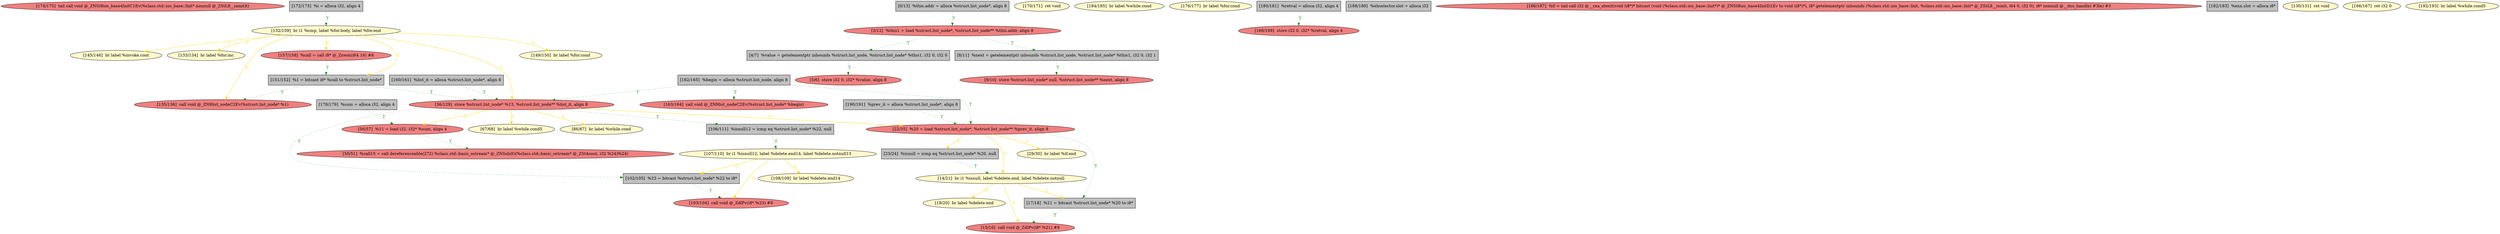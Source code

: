 
digraph G {


node561 [fillcolor=lightcoral,label="[174/175]  tail call void @_ZNSt8ios_base4InitC1Ev(%class.std::ios_base::Init* nonnull @_ZStL8__ioinit)t)",shape=ellipse,style=filled ]
node560 [fillcolor=lemonchiffon,label="[145/146]  br label %invoke.cont",shape=ellipse,style=filled ]
node556 [fillcolor=lightcoral,label="[3/12]  %this1 = load %struct.list_node*, %struct.list_node** %this.addr, align 8",shape=ellipse,style=filled ]
node555 [fillcolor=grey,label="[160/161]  %list_it = alloca %struct.list_node*, align 8",shape=rectangle,style=filled ]
node552 [fillcolor=lemonchiffon,label="[170/171]  ret void",shape=ellipse,style=filled ]
node550 [fillcolor=lemonchiffon,label="[86/87]  br label %while.cond",shape=ellipse,style=filled ]
node523 [fillcolor=lemonchiffon,label="[133/134]  br label %for.inc",shape=ellipse,style=filled ]
node520 [fillcolor=lightcoral,label="[103/104]  call void @_ZdlPv(i8* %23) #9",shape=ellipse,style=filled ]
node517 [fillcolor=lightcoral,label="[50/51]  %call15 = call dereferenceable(272) %class.std::basic_ostream* @_ZNSolsEi(%class.std::basic_ostream* @_ZSt4cout, i32 %24)%24)",shape=ellipse,style=filled ]
node526 [fillcolor=lightcoral,label="[56/57]  %11 = load i32, i32* %sum, align 4",shape=ellipse,style=filled ]
node522 [fillcolor=lemonchiffon,label="[107/110]  br i1 %isnull12, label %delete.end14, label %delete.notnull13",shape=ellipse,style=filled ]
node528 [fillcolor=grey,label="[17/18]  %21 = bitcast %struct.list_node* %20 to i8*",shape=rectangle,style=filled ]
node525 [fillcolor=lightcoral,label="[163/164]  call void @_ZN9list_nodeC2Ev(%struct.list_node* %begin)",shape=ellipse,style=filled ]
node547 [fillcolor=grey,label="[178/179]  %sum = alloca i32, align 4",shape=rectangle,style=filled ]
node529 [fillcolor=lemonchiffon,label="[108/109]  br label %delete.end14",shape=ellipse,style=filled ]
node524 [fillcolor=lightcoral,label="[135/136]  call void @_ZN9list_nodeC2Ev(%struct.list_node* %1)",shape=ellipse,style=filled ]
node533 [fillcolor=grey,label="[23/24]  %isnull = icmp eq %struct.list_node* %20, null",shape=rectangle,style=filled ]
node521 [fillcolor=grey,label="[102/105]  %23 = bitcast %struct.list_node* %22 to i8*",shape=rectangle,style=filled ]
node559 [fillcolor=grey,label="[151/152]  %1 = bitcast i8* %call to %struct.list_node*",shape=rectangle,style=filled ]
node557 [fillcolor=lightcoral,label="[157/158]  %call = call i8* @_Znwm(i64 16) #8",shape=ellipse,style=filled ]
node546 [fillcolor=lightcoral,label="[36/129]  store %struct.list_node* %13, %struct.list_node** %list_it, align 8",shape=ellipse,style=filled ]
node549 [fillcolor=lemonchiffon,label="[132/159]  br i1 %cmp, label %for.body, label %for.end",shape=ellipse,style=filled ]
node551 [fillcolor=lemonchiffon,label="[184/185]  br label %while.cond",shape=ellipse,style=filled ]
node514 [fillcolor=lemonchiffon,label="[29/30]  br label %if.end",shape=ellipse,style=filled ]
node553 [fillcolor=grey,label="[172/173]  %i = alloca i32, align 4",shape=rectangle,style=filled ]
node519 [fillcolor=lemonchiffon,label="[176/177]  br label %for.cond",shape=ellipse,style=filled ]
node527 [fillcolor=grey,label="[180/181]  %retval = alloca i32, align 4",shape=rectangle,style=filled ]
node518 [fillcolor=lemonchiffon,label="[67/68]  br label %while.cond5",shape=ellipse,style=filled ]
node530 [fillcolor=lightcoral,label="[168/169]  store i32 0, i32* %retval, align 4",shape=ellipse,style=filled ]
node535 [fillcolor=grey,label="[188/189]  %ehselector.slot = alloca i32",shape=rectangle,style=filled ]
node542 [fillcolor=lemonchiffon,label="[14/21]  br i1 %isnull, label %delete.end, label %delete.notnull",shape=ellipse,style=filled ]
node532 [fillcolor=grey,label="[162/165]  %begin = alloca %struct.list_node, align 8",shape=rectangle,style=filled ]
node534 [fillcolor=lightcoral,label="[9/10]  store %struct.list_node* null, %struct.list_node** %next, align 8",shape=ellipse,style=filled ]
node558 [fillcolor=lightcoral,label="[15/16]  call void @_ZdlPv(i8* %21) #9",shape=ellipse,style=filled ]
node537 [fillcolor=grey,label="[4/7]  %value = getelementptr inbounds %struct.list_node, %struct.list_node* %this1, i32 0, i32 0",shape=rectangle,style=filled ]
node548 [fillcolor=lemonchiffon,label="[149/150]  br label %for.cond",shape=ellipse,style=filled ]
node554 [fillcolor=grey,label="[8/11]  %next = getelementptr inbounds %struct.list_node, %struct.list_node* %this1, i32 0, i32 1",shape=rectangle,style=filled ]
node536 [fillcolor=grey,label="[106/111]  %isnull12 = icmp eq %struct.list_node* %22, null",shape=rectangle,style=filled ]
node538 [fillcolor=lightcoral,label="[5/6]  store i32 0, i32* %value, align 8",shape=ellipse,style=filled ]
node539 [fillcolor=grey,label="[190/191]  %prev_it = alloca %struct.list_node*, align 8",shape=rectangle,style=filled ]
node516 [fillcolor=lightcoral,label="[22/35]  %20 = load %struct.list_node*, %struct.list_node** %prev_it, align 8",shape=ellipse,style=filled ]
node540 [fillcolor=grey,label="[0/13]  %this.addr = alloca %struct.list_node*, align 8",shape=rectangle,style=filled ]
node515 [fillcolor=lightcoral,label="[186/187]  %0 = tail call i32 @__cxa_atexit(void (i8*)* bitcast (void (%class.std::ios_base::Init*)* @_ZNSt8ios_base4InitD1Ev to void (i8*)*), i8* getelementptr inbounds (%class.std::ios_base::Init, %class.std::ios_base::Init* @_ZStL8__ioinit, i64 0, i32 0), i8* nonnull @__dso_handle) #3le) #3",shape=ellipse,style=filled ]
node541 [fillcolor=grey,label="[182/183]  %exn.slot = alloca i8*",shape=rectangle,style=filled ]
node543 [fillcolor=lemonchiffon,label="[130/131]  ret void",shape=ellipse,style=filled ]
node531 [fillcolor=lemonchiffon,label="[166/167]  ret i32 0",shape=ellipse,style=filled ]
node544 [fillcolor=lemonchiffon,label="[192/193]  br label %while.cond5",shape=ellipse,style=filled ]
node545 [fillcolor=lemonchiffon,label="[19/20]  br label %delete.end",shape=ellipse,style=filled ]

node559->node546 [style=dotted,color=forestgreen,label="T",penwidth=1.0,fontcolor=forestgreen ]
node554->node534 [style=dotted,color=forestgreen,label="T",penwidth=1.0,fontcolor=forestgreen ]
node536->node522 [style=dotted,color=forestgreen,label="T",penwidth=1.0,fontcolor=forestgreen ]
node553->node549 [style=dotted,color=forestgreen,label="T",penwidth=1.0,fontcolor=forestgreen ]
node549->node523 [color=gold,label="C",fontcolor=gold ]
node522->node521 [color=gold,label="C",fontcolor=gold ]
node528->node558 [style=dotted,color=forestgreen,label="T",penwidth=1.0,fontcolor=forestgreen ]
node556->node554 [style=dotted,color=forestgreen,label="T",penwidth=1.0,fontcolor=forestgreen ]
node532->node525 [style=dotted,color=forestgreen,label="T",penwidth=1.0,fontcolor=forestgreen ]
node549->node559 [color=gold,label="C",fontcolor=gold ]
node542->node528 [color=gold,label="C",fontcolor=gold ]
node522->node520 [color=gold,label="C",fontcolor=gold ]
node539->node516 [style=dotted,color=forestgreen,label="T",penwidth=1.0,fontcolor=forestgreen ]
node516->node514 [color=gold,label="C",fontcolor=gold ]
node546->node516 [color=gold,label="C",fontcolor=gold ]
node516->node528 [style=dotted,color=forestgreen,label="T",penwidth=1.0,fontcolor=forestgreen ]
node549->node557 [color=gold,label="C",fontcolor=gold ]
node533->node542 [style=dotted,color=forestgreen,label="T",penwidth=1.0,fontcolor=forestgreen ]
node532->node516 [style=dotted,color=forestgreen,label="T",penwidth=1.0,fontcolor=forestgreen ]
node516->node533 [color=gold,label="C",fontcolor=gold ]
node540->node556 [style=dotted,color=forestgreen,label="T",penwidth=1.0,fontcolor=forestgreen ]
node559->node524 [style=dotted,color=forestgreen,label="T",penwidth=1.0,fontcolor=forestgreen ]
node549->node546 [color=gold,label="C",fontcolor=gold ]
node546->node518 [color=gold,label="C",fontcolor=gold ]
node546->node526 [color=gold,label="C",fontcolor=gold ]
node521->node520 [style=dotted,color=forestgreen,label="T",penwidth=1.0,fontcolor=forestgreen ]
node527->node530 [style=dotted,color=forestgreen,label="T",penwidth=1.0,fontcolor=forestgreen ]
node516->node542 [color=gold,label="C",fontcolor=gold ]
node532->node546 [style=dotted,color=forestgreen,label="T",penwidth=1.0,fontcolor=forestgreen ]
node549->node548 [color=gold,label="C",fontcolor=gold ]
node549->node524 [color=gold,label="C",fontcolor=gold ]
node546->node536 [style=dotted,color=forestgreen,label="T",penwidth=1.0,fontcolor=forestgreen ]
node557->node559 [style=dotted,color=forestgreen,label="T",penwidth=1.0,fontcolor=forestgreen ]
node556->node537 [style=dotted,color=forestgreen,label="T",penwidth=1.0,fontcolor=forestgreen ]
node537->node538 [style=dotted,color=forestgreen,label="T",penwidth=1.0,fontcolor=forestgreen ]
node542->node558 [color=gold,label="C",fontcolor=gold ]
node555->node546 [style=dotted,color=forestgreen,label="T",penwidth=1.0,fontcolor=forestgreen ]
node522->node529 [color=gold,label="C",fontcolor=gold ]
node546->node521 [style=dotted,color=forestgreen,label="T",penwidth=1.0,fontcolor=forestgreen ]
node542->node545 [color=gold,label="C",fontcolor=gold ]
node547->node526 [style=dotted,color=forestgreen,label="T",penwidth=1.0,fontcolor=forestgreen ]
node546->node550 [color=gold,label="C",fontcolor=gold ]
node549->node560 [color=gold,label="C",fontcolor=gold ]
node526->node517 [style=dotted,color=forestgreen,label="T",penwidth=1.0,fontcolor=forestgreen ]


}
